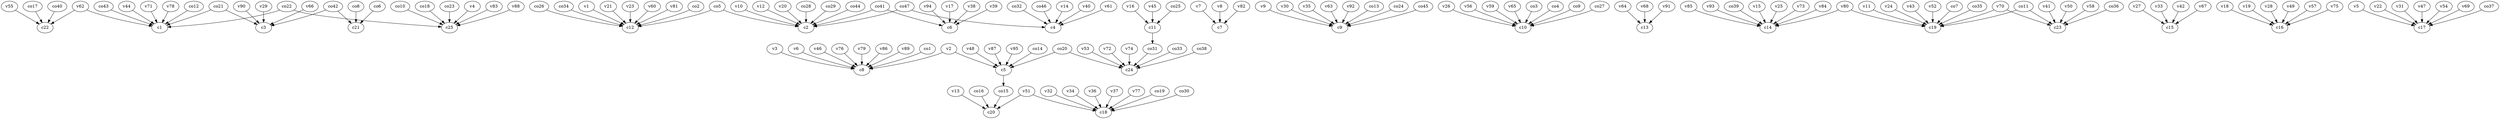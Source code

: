 strict digraph  {
c1;
c2;
c3;
c4;
c5;
c6;
c7;
c8;
c9;
c10;
c11;
c12;
c13;
c14;
c15;
c16;
c17;
c18;
c19;
c20;
c21;
c22;
c23;
c24;
c25;
v1;
v2;
v3;
v4;
v5;
v6;
v7;
v8;
v9;
v10;
v11;
v12;
v13;
v14;
v15;
v16;
v17;
v18;
v19;
v20;
v21;
v22;
v23;
v24;
v25;
v26;
v27;
v28;
v29;
v30;
v31;
v32;
v33;
v34;
v35;
v36;
v37;
v38;
v39;
v40;
v41;
v42;
v43;
v44;
v45;
v46;
v47;
v48;
v49;
v50;
v51;
v52;
v53;
v54;
v55;
v56;
v57;
v58;
v59;
v60;
v61;
v62;
v63;
v64;
v65;
v66;
v67;
v68;
v69;
v70;
v71;
v72;
v73;
v74;
v75;
v76;
v77;
v78;
v79;
v80;
v81;
v82;
v83;
v84;
v85;
v86;
v87;
v88;
v89;
v90;
v91;
v92;
v93;
v94;
v95;
co1;
co2;
co3;
co4;
co5;
co6;
co7;
co8;
co9;
co10;
co11;
co12;
co13;
co14;
co15;
co16;
co17;
co18;
co19;
co20;
co21;
co22;
co23;
co24;
co25;
co26;
co27;
co28;
co29;
co30;
co31;
co32;
co33;
co34;
co35;
co36;
co37;
co38;
co39;
co40;
co41;
co42;
co43;
co44;
co45;
co46;
co47;
c5 -> co15  [weight=1];
c11 -> co31  [weight=1];
v1 -> c12  [weight=1];
v2 -> c5  [weight=1];
v2 -> c8  [weight=1];
v3 -> c8  [weight=1];
v4 -> c25  [weight=1];
v5 -> c17  [weight=1];
v6 -> c8  [weight=1];
v7 -> c7  [weight=1];
v8 -> c7  [weight=1];
v9 -> c9  [weight=1];
v10 -> c2  [weight=1];
v11 -> c19  [weight=1];
v12 -> c2  [weight=1];
v13 -> c20  [weight=1];
v14 -> c4  [weight=1];
v15 -> c14  [weight=1];
v16 -> c11  [weight=1];
v17 -> c6  [weight=1];
v18 -> c16  [weight=1];
v19 -> c16  [weight=1];
v20 -> c2  [weight=1];
v21 -> c12  [weight=1];
v22 -> c17  [weight=1];
v23 -> c12  [weight=1];
v24 -> c19  [weight=1];
v25 -> c14  [weight=1];
v26 -> c10  [weight=1];
v27 -> c15  [weight=1];
v28 -> c16  [weight=1];
v29 -> c3  [weight=1];
v30 -> c9  [weight=1];
v31 -> c17  [weight=1];
v32 -> c18  [weight=1];
v33 -> c15  [weight=1];
v34 -> c18  [weight=1];
v35 -> c9  [weight=1];
v36 -> c18  [weight=1];
v37 -> c18  [weight=1];
v38 -> c6  [weight=1];
v39 -> c6  [weight=1];
v40 -> c4  [weight=1];
v41 -> c23  [weight=1];
v42 -> c15  [weight=1];
v43 -> c19  [weight=1];
v44 -> c1  [weight=1];
v45 -> c11  [weight=1];
v46 -> c8  [weight=1];
v47 -> c17  [weight=1];
v48 -> c5  [weight=1];
v49 -> c16  [weight=1];
v50 -> c23  [weight=1];
v51 -> c20  [weight=1];
v51 -> c18  [weight=1];
v52 -> c19  [weight=1];
v53 -> c24  [weight=1];
v54 -> c17  [weight=1];
v55 -> c22  [weight=1];
v56 -> c10  [weight=1];
v57 -> c16  [weight=1];
v58 -> c23  [weight=1];
v59 -> c10  [weight=1];
v60 -> c12  [weight=1];
v61 -> c4  [weight=1];
v62 -> c22  [weight=1];
v62 -> c1  [weight=1];
v63 -> c9  [weight=1];
v64 -> c13  [weight=1];
v65 -> c10  [weight=1];
v66 -> c3  [weight=1];
v67 -> c15  [weight=1];
v68 -> c13  [weight=1];
v69 -> c17  [weight=1];
v70 -> c19  [weight=1];
v70 -> c23  [weight=1];
v71 -> c1  [weight=1];
v72 -> c24  [weight=1];
v73 -> c14  [weight=1];
v74 -> c24  [weight=1];
v75 -> c16  [weight=1];
v76 -> c8  [weight=1];
v77 -> c18  [weight=1];
v78 -> c1  [weight=1];
v79 -> c8  [weight=1];
v80 -> c14  [weight=1];
v80 -> c19  [weight=1];
v81 -> c12  [weight=1];
v82 -> c7  [weight=1];
v83 -> c25  [weight=1];
v84 -> c14  [weight=1];
v85 -> c14  [weight=1];
v86 -> c8  [weight=1];
v87 -> c5  [weight=1];
v88 -> c25  [weight=1];
v89 -> c8  [weight=1];
v90 -> c3  [weight=1];
v91 -> c13  [weight=1];
v92 -> c9  [weight=1];
v93 -> c14  [weight=1];
v94 -> c6  [weight=1];
v95 -> c5  [weight=1];
co1 -> c8  [weight=1];
co2 -> c12  [weight=1];
co3 -> c10  [weight=1];
co4 -> c10  [weight=1];
co5 -> c2  [weight=1];
co5 -> c12  [weight=1];
co6 -> c21  [weight=1];
co7 -> c19  [weight=1];
co8 -> c21  [weight=1];
co9 -> c10  [weight=1];
co10 -> c25  [weight=1];
co11 -> c23  [weight=1];
co11 -> c19  [weight=1];
co12 -> c1  [weight=1];
co13 -> c9  [weight=1];
co14 -> c5  [weight=1];
co15 -> c20  [weight=1];
co16 -> c20  [weight=1];
co17 -> c22  [weight=1];
co18 -> c25  [weight=1];
co19 -> c18  [weight=1];
co20 -> c24  [weight=1];
co20 -> c5  [weight=1];
co21 -> c3  [weight=1];
co21 -> c1  [weight=1];
co22 -> c1  [weight=1];
co22 -> c25  [weight=1];
co23 -> c25  [weight=1];
co24 -> c9  [weight=1];
co25 -> c11  [weight=1];
co26 -> c12  [weight=1];
co27 -> c10  [weight=1];
co28 -> c2  [weight=1];
co29 -> c2  [weight=1];
co30 -> c18  [weight=1];
co31 -> c24  [weight=1];
co32 -> c4  [weight=1];
co33 -> c24  [weight=1];
co34 -> c12  [weight=1];
co35 -> c19  [weight=1];
co36 -> c23  [weight=1];
co37 -> c17  [weight=1];
co38 -> c24  [weight=1];
co39 -> c14  [weight=1];
co40 -> c22  [weight=1];
co41 -> c2  [weight=1];
co41 -> c6  [weight=1];
co42 -> c21  [weight=1];
co42 -> c3  [weight=1];
co43 -> c1  [weight=1];
co44 -> c2  [weight=1];
co45 -> c9  [weight=1];
co46 -> c4  [weight=1];
co47 -> c4  [weight=1];
co47 -> c2  [weight=1];
}
